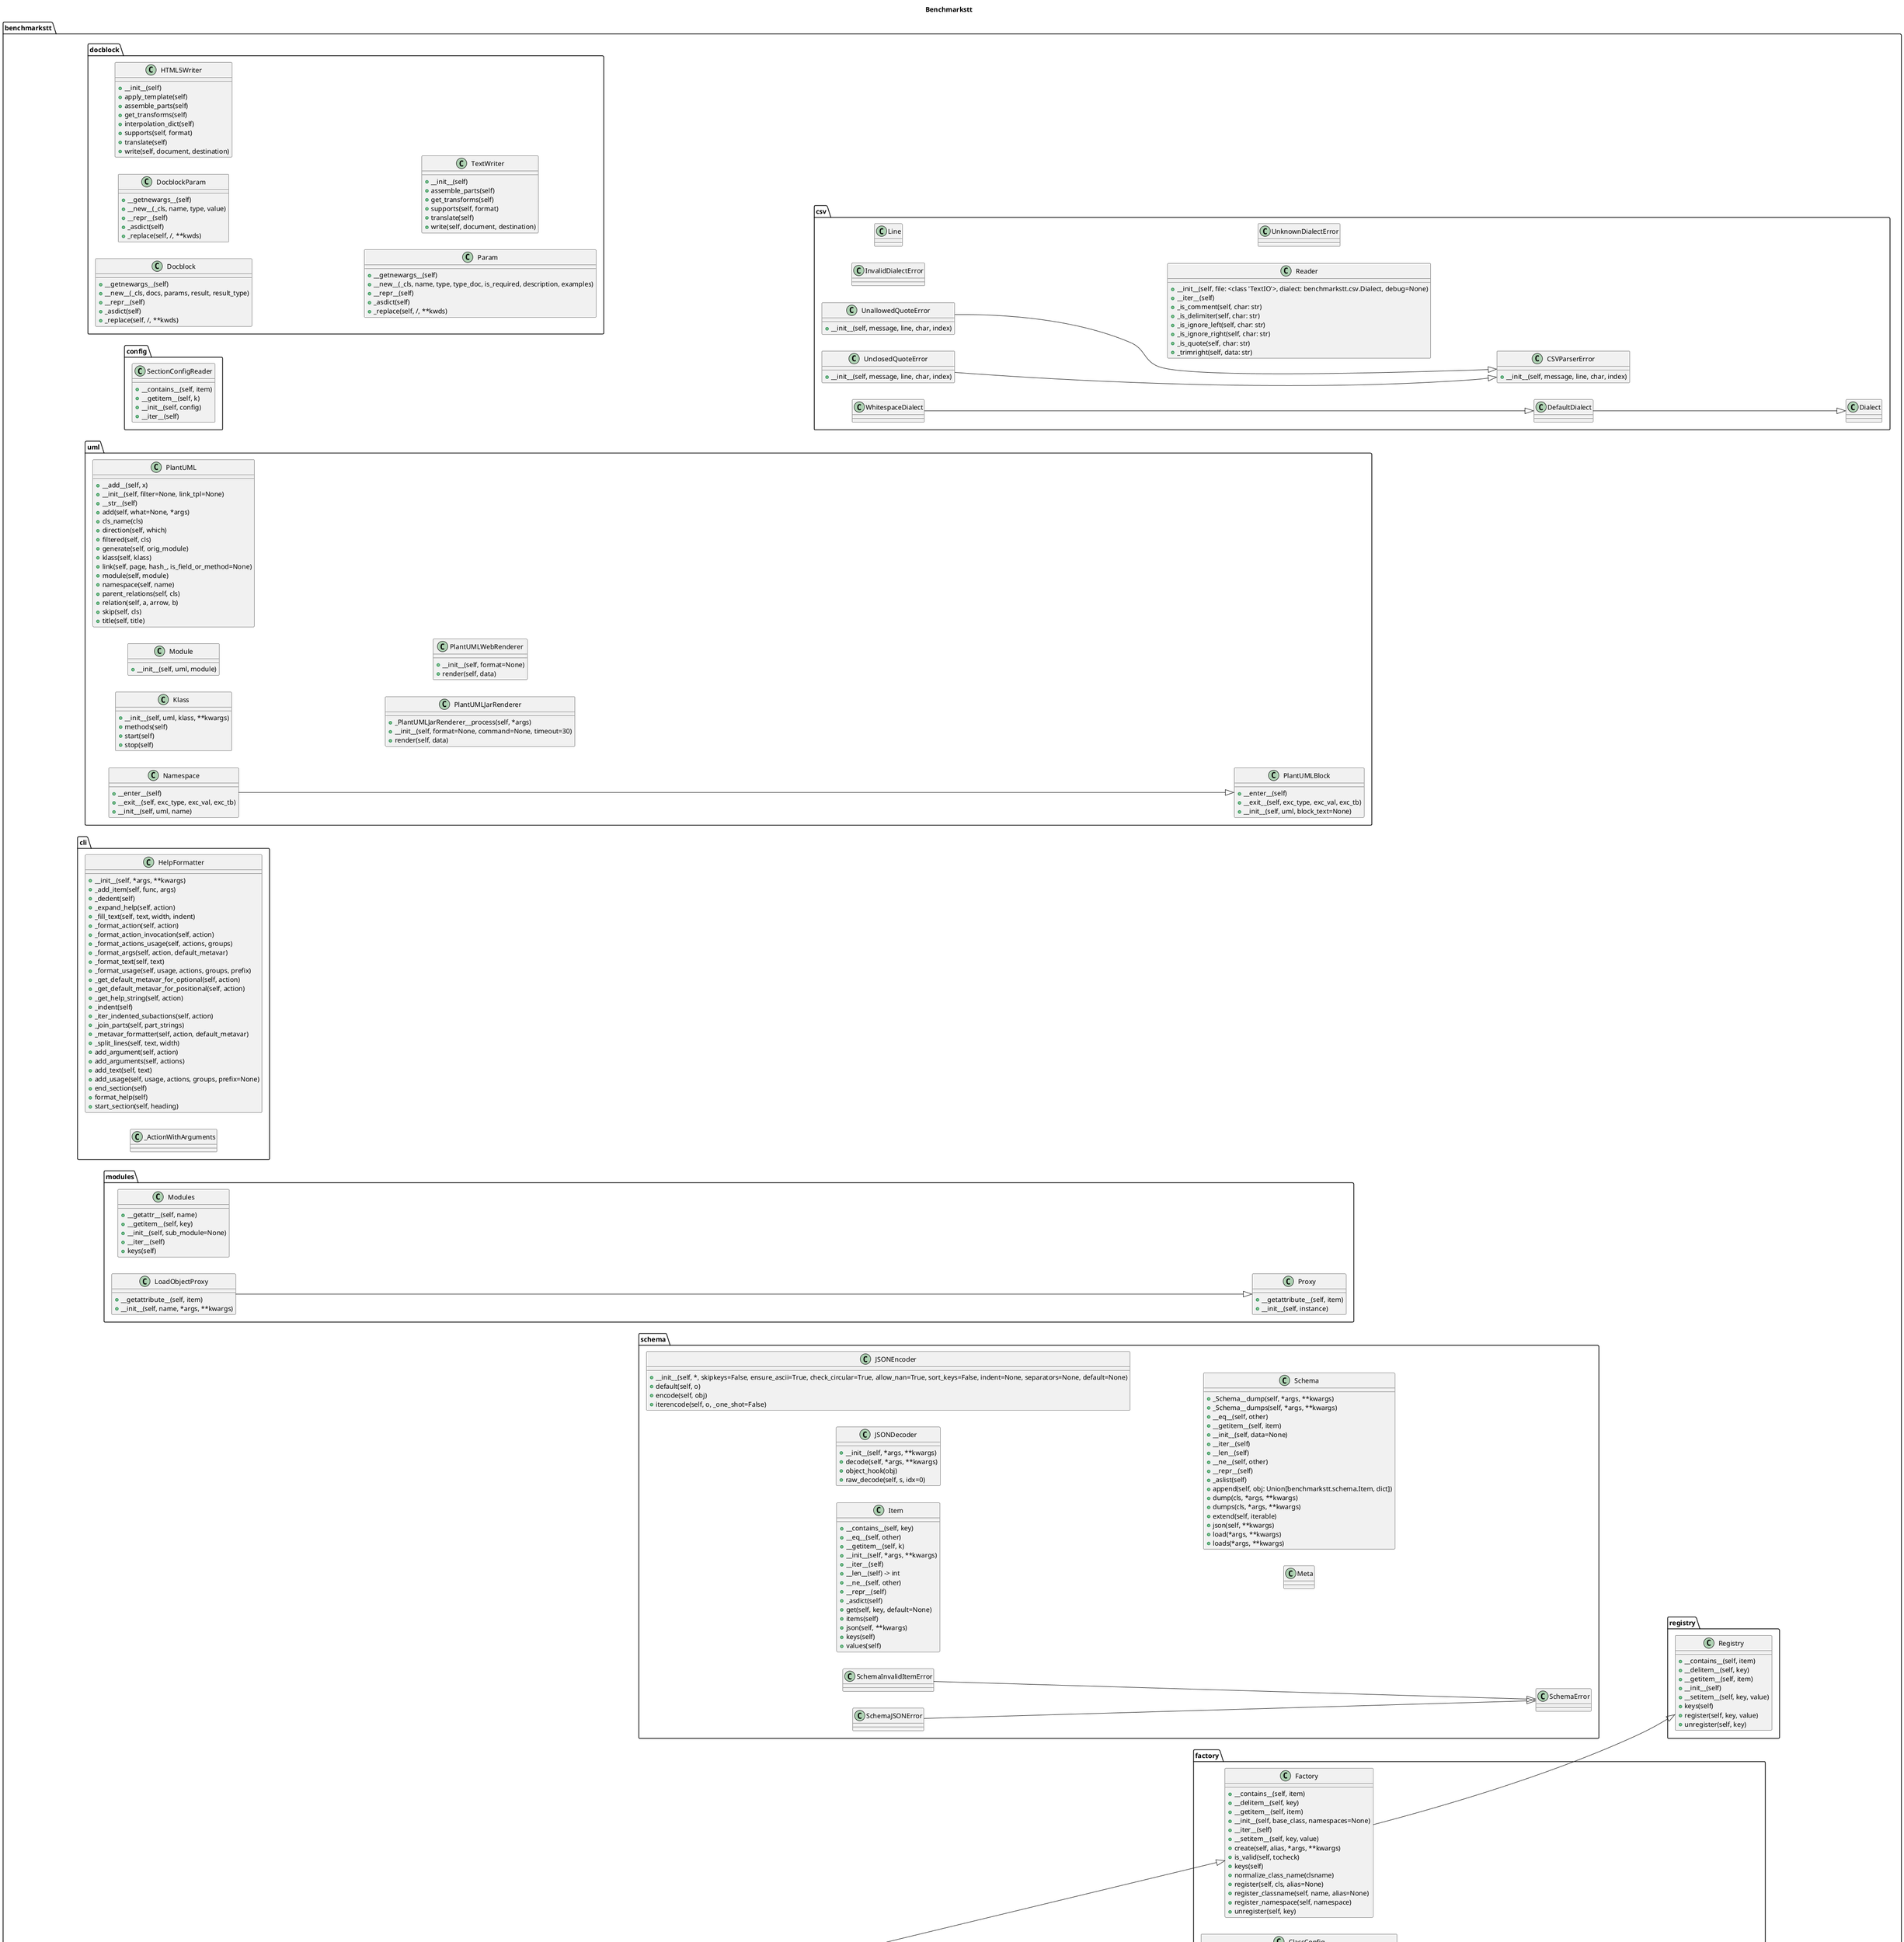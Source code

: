 @startuml
left to right direction
title Benchmarkstt


class benchmarkstt.docblock.Docblock [[https://benchmarkstt.readthedocs.io/en/latest/modules/benchmarkstt.docblock.html#benchmarkstt.docblock.Docblock]] {
	+__getnewargs__(self)
	+__new__(_cls, docs, params, result, result_type)
	+__repr__(self)
	+_asdict(self)
	+_replace(self, /, **kwds)
}

class benchmarkstt.docblock.DocblockParam [[https://benchmarkstt.readthedocs.io/en/latest/modules/benchmarkstt.docblock.html#benchmarkstt.docblock.DocblockParam]] {
	+__getnewargs__(self)
	+__new__(_cls, name, type, value)
	+__repr__(self)
	+_asdict(self)
	+_replace(self, /, **kwds)
}

class benchmarkstt.docblock.HTML5Writer [[https://benchmarkstt.readthedocs.io/en/latest/modules/benchmarkstt.docblock.html#benchmarkstt.docblock.HTML5Writer]] {
	+__init__(self)
	+apply_template(self)
	+assemble_parts(self)
	+get_transforms(self)
	+interpolation_dict(self)
	+supports(self, format)
	+translate(self)
	+write(self, document, destination)
}

class benchmarkstt.docblock.Param [[https://benchmarkstt.readthedocs.io/en/latest/modules/benchmarkstt.docblock.html#benchmarkstt.docblock.Param]] {
	+__getnewargs__(self)
	+__new__(_cls, name, type, type_doc, is_required, description, examples)
	+__repr__(self)
	+_asdict(self)
	+_replace(self, /, **kwds)
}

class benchmarkstt.docblock.TextWriter [[https://benchmarkstt.readthedocs.io/en/latest/modules/benchmarkstt.docblock.html#benchmarkstt.docblock.TextWriter]] {
	+__init__(self)
	+assemble_parts(self)
	+get_transforms(self)
	+supports(self, format)
	+translate(self)
	+write(self, document, destination)
}

class benchmarkstt.config.SectionConfigReader [[https://benchmarkstt.readthedocs.io/en/latest/modules/benchmarkstt.config.html#benchmarkstt.config.SectionConfigReader]] {
	+__contains__(self, item)
	+__getitem__(self, k)
	+__init__(self, config)
	+__iter__(self)
}

class benchmarkstt.registry.Registry [[https://benchmarkstt.readthedocs.io/en/latest/modules/benchmarkstt.registry.html#benchmarkstt.registry.Registry]] {
	+__contains__(self, item)
	+__delitem__(self, key)
	+__getitem__(self, item)
	+__init__(self)
	+__setitem__(self, key, value)
	+keys(self)
	+register(self, key, value)
	+unregister(self, key)
}

class benchmarkstt.uml.Klass [[https://benchmarkstt.readthedocs.io/en/latest/modules/benchmarkstt.uml.html#benchmarkstt.uml.Klass]] {
	+__init__(self, uml, klass, **kwargs)
	+methods(self)
	+start(self)
	+stop(self)
}

class benchmarkstt.uml.Module [[https://benchmarkstt.readthedocs.io/en/latest/modules/benchmarkstt.uml.html#benchmarkstt.uml.Module]] {
	+__init__(self, uml, module)
}

class benchmarkstt.uml.Namespace [[https://benchmarkstt.readthedocs.io/en/latest/modules/benchmarkstt.uml.html#benchmarkstt.uml.Namespace]] {
	+__enter__(self)
	+__exit__(self, exc_type, exc_val, exc_tb)
	+__init__(self, uml, name)
}

class benchmarkstt.uml.PlantUML [[https://benchmarkstt.readthedocs.io/en/latest/modules/benchmarkstt.uml.html#benchmarkstt.uml.PlantUML]] {
	+__add__(self, x)
	+__init__(self, filter=None, link_tpl=None)
	+__str__(self)
	+add(self, what=None, *args)
	+cls_name(cls)
	+direction(self, which)
	+filtered(self, cls)
	+generate(self, orig_module)
	+klass(self, klass)
	+link(self, page, hash_, is_field_or_method=None)
	+module(self, module)
	+namespace(self, name)
	+parent_relations(self, cls)
	+relation(self, a, arrow, b)
	+skip(self, cls)
	+title(self, title)
}

class benchmarkstt.uml.PlantUMLBlock [[https://benchmarkstt.readthedocs.io/en/latest/modules/benchmarkstt.uml.html#benchmarkstt.uml.PlantUMLBlock]] {
	+__enter__(self)
	+__exit__(self, exc_type, exc_val, exc_tb)
	+__init__(self, uml, block_text=None)
}

class benchmarkstt.uml.PlantUMLJarRenderer [[https://benchmarkstt.readthedocs.io/en/latest/modules/benchmarkstt.uml.html#benchmarkstt.uml.PlantUMLJarRenderer]] {
	+_PlantUMLJarRenderer__process(self, *args)
	+__init__(self, format=None, command=None, timeout=30)
	+render(self, data)
}

class benchmarkstt.uml.PlantUMLWebRenderer [[https://benchmarkstt.readthedocs.io/en/latest/modules/benchmarkstt.uml.html#benchmarkstt.uml.PlantUMLWebRenderer]] {
	+__init__(self, format=None)
	+render(self, data)
}

class benchmarkstt.factory.ClassConfig [[https://benchmarkstt.readthedocs.io/en/latest/modules/benchmarkstt.factory.html#benchmarkstt.factory.ClassConfig]] {
	+__getnewargs__(self)
	+__new__(_cls, name, cls, docs, optional_args, required_args)
	+__repr__(self)
	+_asdict(self)
	+_replace(self, /, **kwds)
}

class benchmarkstt.factory.Factory [[https://benchmarkstt.readthedocs.io/en/latest/modules/benchmarkstt.factory.html#benchmarkstt.factory.Factory]] {
	+__contains__(self, item)
	+__delitem__(self, key)
	+__getitem__(self, item)
	+__init__(self, base_class, namespaces=None)
	+__iter__(self)
	+__setitem__(self, key, value)
	+create(self, alias, *args, **kwargs)
	+is_valid(self, tocheck)
	+keys(self)
	+normalize_class_name(clsname)
	+register(self, cls, alias=None)
	+register_classname(self, name, alias=None)
	+register_namespace(self, namespace)
	+unregister(self, key)
}

class benchmarkstt.cli.HelpFormatter [[https://benchmarkstt.readthedocs.io/en/latest/modules/benchmarkstt.cli.html#benchmarkstt.cli.HelpFormatter]] {
	+__init__(self, *args, **kwargs)
	+_add_item(self, func, args)
	+_dedent(self)
	+_expand_help(self, action)
	+_fill_text(self, text, width, indent)
	+_format_action(self, action)
	+_format_action_invocation(self, action)
	+_format_actions_usage(self, actions, groups)
	+_format_args(self, action, default_metavar)
	+_format_text(self, text)
	+_format_usage(self, usage, actions, groups, prefix)
	+_get_default_metavar_for_optional(self, action)
	+_get_default_metavar_for_positional(self, action)
	+_get_help_string(self, action)
	+_indent(self)
	+_iter_indented_subactions(self, action)
	+_join_parts(self, part_strings)
	+_metavar_formatter(self, action, default_metavar)
	+_split_lines(self, text, width)
	+add_argument(self, action)
	+add_arguments(self, actions)
	+add_text(self, text)
	+add_usage(self, usage, actions, groups, prefix=None)
	+end_section(self)
	+format_help(self)
	+start_section(self, heading)
}

class benchmarkstt.modules.Modules [[https://benchmarkstt.readthedocs.io/en/latest/modules/benchmarkstt.modules.html#benchmarkstt.modules.Modules]] {
	+__getattr__(self, name)
	+__getitem__(self, key)
	+__init__(self, sub_module=None)
	+__iter__(self)
	+keys(self)
}

class benchmarkstt.cli._ActionWithArguments [[https://benchmarkstt.readthedocs.io/en/latest/modules/benchmarkstt.cli.html#benchmarkstt.cli._ActionWithArguments]] {
}

class benchmarkstt.csv.CSVParserError [[https://benchmarkstt.readthedocs.io/en/latest/modules/benchmarkstt.csv.html#benchmarkstt.csv.CSVParserError]] {
	+__init__(self, message, line, char, index)
}

class benchmarkstt.csv.DefaultDialect [[https://benchmarkstt.readthedocs.io/en/latest/modules/benchmarkstt.csv.html#benchmarkstt.csv.DefaultDialect]] {
}

class benchmarkstt.csv.Dialect [[https://benchmarkstt.readthedocs.io/en/latest/modules/benchmarkstt.csv.html#benchmarkstt.csv.Dialect]] {
}

class benchmarkstt.csv.InvalidDialectError [[https://benchmarkstt.readthedocs.io/en/latest/modules/benchmarkstt.csv.html#benchmarkstt.csv.InvalidDialectError]] {
}

class benchmarkstt.csv.Line [[https://benchmarkstt.readthedocs.io/en/latest/modules/benchmarkstt.csv.html#benchmarkstt.csv.Line]] {
}

class benchmarkstt.csv.Reader [[https://benchmarkstt.readthedocs.io/en/latest/modules/benchmarkstt.csv.html#benchmarkstt.csv.Reader]] {
	+__init__(self, file: <class 'TextIO'>, dialect: benchmarkstt.csv.Dialect, debug=None)
	+__iter__(self)
	+_is_comment(self, char: str)
	+_is_delimiter(self, char: str)
	+_is_ignore_left(self, char: str)
	+_is_ignore_right(self, char: str)
	+_is_quote(self, char: str)
	+_trimright(self, data: str)
}

class benchmarkstt.csv.UnallowedQuoteError [[https://benchmarkstt.readthedocs.io/en/latest/modules/benchmarkstt.csv.html#benchmarkstt.csv.UnallowedQuoteError]] {
	+__init__(self, message, line, char, index)
}

class benchmarkstt.csv.UnclosedQuoteError [[https://benchmarkstt.readthedocs.io/en/latest/modules/benchmarkstt.csv.html#benchmarkstt.csv.UnclosedQuoteError]] {
	+__init__(self, message, line, char, index)
}

class benchmarkstt.csv.UnknownDialectError [[https://benchmarkstt.readthedocs.io/en/latest/modules/benchmarkstt.csv.html#benchmarkstt.csv.UnknownDialectError]] {
}

class benchmarkstt.csv.WhitespaceDialect [[https://benchmarkstt.readthedocs.io/en/latest/modules/benchmarkstt.csv.html#benchmarkstt.csv.WhitespaceDialect]] {
}

class benchmarkstt.modules.LoadObjectProxy [[https://benchmarkstt.readthedocs.io/en/latest/modules/benchmarkstt.modules.html#benchmarkstt.modules.LoadObjectProxy]] {
	+__getattribute__(self, item)
	+__init__(self, name, *args, **kwargs)
}

class benchmarkstt.modules.Proxy [[https://benchmarkstt.readthedocs.io/en/latest/modules/benchmarkstt.modules.html#benchmarkstt.modules.Proxy]] {
	+__getattribute__(self, item)
	+__init__(self, instance)
}

class benchmarkstt.schema.Item [[https://benchmarkstt.readthedocs.io/en/latest/modules/benchmarkstt.schema.html#benchmarkstt.schema.Item]] {
	+__contains__(self, key)
	+__eq__(self, other)
	+__getitem__(self, k)
	+__init__(self, *args, **kwargs)
	+__iter__(self)
	+__len__(self) -> int
	+__ne__(self, other)
	+__repr__(self)
	+_asdict(self)
	+get(self, key, default=None)
	+items(self)
	+json(self, **kwargs)
	+keys(self)
	+values(self)
}

class benchmarkstt.schema.JSONDecoder [[https://benchmarkstt.readthedocs.io/en/latest/modules/benchmarkstt.schema.html#benchmarkstt.schema.JSONDecoder]] {
	+__init__(self, *args, **kwargs)
	+decode(self, *args, **kwargs)
	+object_hook(obj)
	+raw_decode(self, s, idx=0)
}

class benchmarkstt.schema.JSONEncoder [[https://benchmarkstt.readthedocs.io/en/latest/modules/benchmarkstt.schema.html#benchmarkstt.schema.JSONEncoder]] {
	+__init__(self, *, skipkeys=False, ensure_ascii=True, check_circular=True, allow_nan=True, sort_keys=False, indent=None, separators=None, default=None)
	+default(self, o)
	+encode(self, obj)
	+iterencode(self, o, _one_shot=False)
}

class benchmarkstt.schema.Meta [[https://benchmarkstt.readthedocs.io/en/latest/modules/benchmarkstt.schema.html#benchmarkstt.schema.Meta]] {
}

class benchmarkstt.schema.Schema [[https://benchmarkstt.readthedocs.io/en/latest/modules/benchmarkstt.schema.html#benchmarkstt.schema.Schema]] {
	+_Schema__dump(self, *args, **kwargs)
	+_Schema__dumps(self, *args, **kwargs)
	+__eq__(self, other)
	+__getitem__(self, item)
	+__init__(self, data=None)
	+__iter__(self)
	+__len__(self)
	+__ne__(self, other)
	+__repr__(self)
	+_aslist(self)
	+append(self, obj: Union[benchmarkstt.schema.Item, dict])
	+dump(cls, *args, **kwargs)
	+dumps(cls, *args, **kwargs)
	+extend(self, iterable)
	+json(self, **kwargs)
	+load(*args, **kwargs)
	+loads(*args, **kwargs)
}

class benchmarkstt.schema.SchemaError [[https://benchmarkstt.readthedocs.io/en/latest/modules/benchmarkstt.schema.html#benchmarkstt.schema.SchemaError]] {
}

class benchmarkstt.schema.SchemaInvalidItemError [[https://benchmarkstt.readthedocs.io/en/latest/modules/benchmarkstt.schema.html#benchmarkstt.schema.SchemaInvalidItemError]] {
}

class benchmarkstt.schema.SchemaJSONError [[https://benchmarkstt.readthedocs.io/en/latest/modules/benchmarkstt.schema.html#benchmarkstt.schema.SchemaJSONError]] {
}

class benchmarkstt.normalization.core.Config [[https://benchmarkstt.readthedocs.io/en/latest/modules/benchmarkstt.normalization.core.html#benchmarkstt.normalization.core.Config]] {
	+__init__(self, file, section=None, encoding=None)
	+__repr__(self)
	+_normalize(self, text: str) -> str
	+normalize(cls, text)
}

class benchmarkstt.normalization.logger.LogCapturer [[https://benchmarkstt.readthedocs.io/en/latest/modules/benchmarkstt.normalization.logger.html#benchmarkstt.normalization.logger.LogCapturer]] {
	+__enter__(self)
	+__exit__(self, exc_type, exc_val, exc_tb)
	+__init__(self, *args, **kwargs)
}

class benchmarkstt.input.core.PlainText [[https://benchmarkstt.readthedocs.io/en/latest/modules/benchmarkstt.input.core.html#benchmarkstt.input.core.PlainText]] {
	+__init__(self, text, segmenter=None, normalizer=None)
	+__iter__(self)
}

class benchmarkstt.normalization.logger.Logger [[https://benchmarkstt.readthedocs.io/en/latest/modules/benchmarkstt.normalization.logger.html#benchmarkstt.normalization.logger.Logger]] {
}

class benchmarkstt.metrics.Base [[https://benchmarkstt.readthedocs.io/en/latest/modules/benchmarkstt.metrics.html#benchmarkstt.metrics.Base]] {
	+compare(self, ref: benchmarkstt.schema.Schema, hyp: benchmarkstt.schema.Schema)
}

class benchmarkstt.metrics.core.DiffCounts [[https://benchmarkstt.readthedocs.io/en/latest/modules/benchmarkstt.metrics.core.html#benchmarkstt.metrics.core.DiffCounts]] {
	+__init__(self, differ_class=None)
	+compare(self, ref: benchmarkstt.schema.Schema, hyp: benchmarkstt.schema.Schema)
}

class benchmarkstt.metrics.core.OpcodeCounts [[https://benchmarkstt.readthedocs.io/en/latest/modules/benchmarkstt.metrics.core.html#benchmarkstt.metrics.core.OpcodeCounts]] {
	+__getnewargs__(self)
	+__new__(_cls, equal, replace, insert, delete)
	+__repr__(self)
	+_asdict(self)
	+_replace(self, /, **kwds)
}

class benchmarkstt.diff.core.RatcliffObershelp [[https://benchmarkstt.readthedocs.io/en/latest/modules/benchmarkstt.diff.core.html#benchmarkstt.diff.core.RatcliffObershelp]] {
	+_SequenceMatcher__chain_b(self)
	+__init__(self, a, b, *args, **kwargs)
	+find_longest_match(self, alo, ahi, blo, bhi)
	+get_grouped_opcodes(self, n=3)
	+get_matching_blocks(self)
	+get_opcodes(self)
	+quick_ratio(self)
	+ratio(self)
	+real_quick_ratio(self)
	+set_seq1(self, a)
	+set_seq2(self, b)
	+set_seqs(self, a, b)
}

class benchmarkstt.metrics.core.WER [[https://benchmarkstt.readthedocs.io/en/latest/modules/benchmarkstt.metrics.core.html#benchmarkstt.metrics.core.WER]] {
	+__init__(self, mode=None, differ_class=None)
	+compare(self, ref: benchmarkstt.schema.Schema, hyp: benchmarkstt.schema.Schema)
}

class benchmarkstt.metrics.core.WordDiffs [[https://benchmarkstt.readthedocs.io/en/latest/modules/benchmarkstt.metrics.core.html#benchmarkstt.metrics.core.WordDiffs]] {
	+__init__(self, dialect=None, differ_class=None)
	+compare(self, ref: benchmarkstt.schema.Schema, hyp: benchmarkstt.schema.Schema)
}

class benchmarkstt.normalization.logger.DiffLoggingFormatter [[https://benchmarkstt.readthedocs.io/en/latest/modules/benchmarkstt.normalization.logger.html#benchmarkstt.normalization.logger.DiffLoggingFormatter]] {
	+__init__(self, dialect=None, diff_formatter_dialect=None, title=None, *args, **kwargs)
	+format(self, record)
	+formatException(self, ei)
	+formatMessage(self, record)
	+formatStack(self, stack_info)
	+formatTime(self, record, datefmt=None)
	+usesTime(self)
}

class benchmarkstt.normalization.NormalizationComposite [[https://benchmarkstt.readthedocs.io/en/latest/modules/benchmarkstt.normalization.html#benchmarkstt.normalization.NormalizationComposite]] {
	+__init__(self, title=None)
	+__repr__(self)
	+_normalize(self, text: str) -> str
	+add(self, normalizer)
	+normalize(cls, text)
}

class benchmarkstt.normalization.Base [[https://benchmarkstt.readthedocs.io/en/latest/modules/benchmarkstt.normalization.html#benchmarkstt.normalization.Base]] {
	+__repr__(self)
	+_normalize(self, text: str) -> str
	+normalize(cls, text)
}

class benchmarkstt.normalization.BaseWithFileSupport [[https://benchmarkstt.readthedocs.io/en/latest/modules/benchmarkstt.normalization.html#benchmarkstt.normalization.BaseWithFileSupport]] {
	+__repr__(self)
	+_normalize(self, text: str) -> str
	+normalize(cls, text)
}

class benchmarkstt.normalization.File [[https://benchmarkstt.readthedocs.io/en/latest/modules/benchmarkstt.normalization.html#benchmarkstt.normalization.File]] {
	+__init__(self, normalizer, file, encoding=None, path=None)
	+__repr__(self)
	+_normalize(self, text: str) -> str
	+normalize(cls, text)
}

class benchmarkstt.normalization.FileFactory [[https://benchmarkstt.readthedocs.io/en/latest/modules/benchmarkstt.normalization.html#benchmarkstt.normalization.FileFactory]] {
	+__contains__(self, item)
	+__delitem__(self, key)
	+__getitem__(self, item)
	+__init__(self, base_class, namespaces=None)
	+__iter__(self)
	+__setitem__(self, key, value)
	+create(self, name, file=None, encoding=None, path=None)
	+is_valid(self, tocheck)
	+keys(self)
	+normalize_class_name(clsname)
	+register(self, cls, alias=None)
	+register_classname(self, name, alias=None)
	+register_namespace(self, namespace)
	+unregister(self, key)
}

class benchmarkstt.normalization.core.ConfigSectionNotFoundError [[https://benchmarkstt.readthedocs.io/en/latest/modules/benchmarkstt.normalization.core.html#benchmarkstt.normalization.core.ConfigSectionNotFoundError]] {
}

class benchmarkstt.normalization.core.Lowercase [[https://benchmarkstt.readthedocs.io/en/latest/modules/benchmarkstt.normalization.core.html#benchmarkstt.normalization.core.Lowercase]] {
	+__repr__(self)
	+_normalize(self, text: str) -> str
	+normalize(cls, text)
}

class benchmarkstt.normalization.core.Regex [[https://benchmarkstt.readthedocs.io/en/latest/modules/benchmarkstt.normalization.core.html#benchmarkstt.normalization.core.Regex]] {
	+__init__(self, search: str, replace: str)
	+__repr__(self)
	+_normalize(self, text: str) -> str
	+normalize(cls, text)
}

class benchmarkstt.normalization.core.Replace [[https://benchmarkstt.readthedocs.io/en/latest/modules/benchmarkstt.normalization.core.html#benchmarkstt.normalization.core.Replace]] {
	+__init__(self, search: str, replace: str)
	+__repr__(self)
	+_normalize(self, text: str) -> str
	+normalize(cls, text)
}

class benchmarkstt.normalization.core.ReplaceWords [[https://benchmarkstt.readthedocs.io/en/latest/modules/benchmarkstt.normalization.core.html#benchmarkstt.normalization.core.ReplaceWords]] {
	+__init__(self, search: str, replace: str)
	+__repr__(self)
	+_normalize(self, text: str) -> str
	+_replacement_callback(self, matches)
	+normalize(cls, text)
}

class benchmarkstt.normalization.core.Unidecode [[https://benchmarkstt.readthedocs.io/en/latest/modules/benchmarkstt.normalization.core.html#benchmarkstt.normalization.core.Unidecode]] {
	+__repr__(self)
	+_normalize(self, text: str) -> str
	+normalize(cls, text)
}

class benchmarkstt.input.Base [[https://benchmarkstt.readthedocs.io/en/latest/modules/benchmarkstt.input.html#benchmarkstt.input.Base]] {
	+__iter__(self)
}

class benchmarkstt.input.core.File [[https://benchmarkstt.readthedocs.io/en/latest/modules/benchmarkstt.input.core.html#benchmarkstt.input.core.File]] {
	+__init__(self, file, input_type=None, normalizer=None)
	+__iter__(self)
}

class benchmarkstt.segmentation.Base [[https://benchmarkstt.readthedocs.io/en/latest/modules/benchmarkstt.segmentation.html#benchmarkstt.segmentation.Base]] {
	+__iter__(self)
}

class benchmarkstt.segmentation.core.Simple [[https://benchmarkstt.readthedocs.io/en/latest/modules/benchmarkstt.segmentation.core.html#benchmarkstt.segmentation.core.Simple]] {
	+__init__(self, text: str, pattern='[\\n\\t\\s]+', normalizer=None)
	+__iter__(self)
}

class benchmarkstt.output.Base [[https://benchmarkstt.readthedocs.io/en/latest/modules/benchmarkstt.output.html#benchmarkstt.output.Base]] {
	+__enter__(self)
	+__exit__(self, exc_type, exc_val, exc_tb)
	+result(self, title, result)
}

class benchmarkstt.output.core.Json [[https://benchmarkstt.readthedocs.io/en/latest/modules/benchmarkstt.output.core.html#benchmarkstt.output.core.Json]] {
	+__enter__(self)
	+__exit__(self, exc_type, exc_val, exc_tb)
	+__init__(self)
	+result(self, title, result)
}

class benchmarkstt.output.core.MarkDown [[https://benchmarkstt.readthedocs.io/en/latest/modules/benchmarkstt.output.core.html#benchmarkstt.output.core.MarkDown]] {
	+__enter__(self)
	+__exit__(self, exc_type, exc_val, exc_tb)
	+print(self, result)
	+result(self, title, result)
}

class benchmarkstt.output.core.ReStructuredText [[https://benchmarkstt.readthedocs.io/en/latest/modules/benchmarkstt.output.core.html#benchmarkstt.output.core.ReStructuredText]] {
	+__enter__(self)
	+__exit__(self, exc_type, exc_val, exc_tb)
	+print(self, result)
	+result(self, title, result)
}

class benchmarkstt.output.core.SimpleTextBase [[https://benchmarkstt.readthedocs.io/en/latest/modules/benchmarkstt.output.core.html#benchmarkstt.output.core.SimpleTextBase]] {
	+__enter__(self)
	+__exit__(self, exc_type, exc_val, exc_tb)
	+print(self, result)
	+result(self, title, result)
}

class benchmarkstt.diff.formatter.CLIDiffDialect [[https://benchmarkstt.readthedocs.io/en/latest/modules/benchmarkstt.diff.formatter.html#benchmarkstt.diff.formatter.CLIDiffDialect]] {
	+__enter__(self)
	+__exit__(self, exc_type, exc_val, exc_tb)
	+__init__(self, show_color_key=None)
	+output(self)
	+preprocessor(txt)
}

class benchmarkstt.diff.formatter.Dialect [[https://benchmarkstt.readthedocs.io/en/latest/modules/benchmarkstt.diff.formatter.html#benchmarkstt.diff.formatter.Dialect]] {
	+__enter__(self)
	+__exit__(self, exc_type, exc_val, exc_tb)
	+__init__(self)
	+output(self)
}

class benchmarkstt.diff.formatter.DiffFormatter [[https://benchmarkstt.readthedocs.io/en/latest/modules/benchmarkstt.diff.formatter.html#benchmarkstt.diff.formatter.DiffFormatter]] {
	+__init__(self, dialect=None, *args, **kwargs)
	+diff(self, a, b, opcodes=None, preprocessor=None)
}

class benchmarkstt.diff.formatter.HTMLDiffDialect [[https://benchmarkstt.readthedocs.io/en/latest/modules/benchmarkstt.diff.formatter.html#benchmarkstt.diff.formatter.HTMLDiffDialect]] {
	+__enter__(self)
	+__exit__(self, exc_type, exc_val, exc_tb)
	+__init__(self)
	+output(self)
	+preprocessor(txt)
}

class benchmarkstt.diff.formatter.JSONDiffDialect [[https://benchmarkstt.readthedocs.io/en/latest/modules/benchmarkstt.diff.formatter.html#benchmarkstt.diff.formatter.JSONDiffDialect]] {
	+__enter__(self)
	+__exit__(self, exc_type, exc_val, exc_tb)
	+__init__(self)
	+_format(self, kind, txt, txt2=None)
	+delete_format(self, txt)
	+equal_format(self, txt)
	+insert_format(self, txt)
	+output(self)
	+preprocessor(txt)
	+replace_format(self, a, b)
}

class benchmarkstt.diff.formatter.ListDialect [[https://benchmarkstt.readthedocs.io/en/latest/modules/benchmarkstt.diff.formatter.html#benchmarkstt.diff.formatter.ListDialect]] {
	+__enter__(self)
	+__exit__(self, exc_type, exc_val, exc_tb)
	+__init__(self)
	+_format(self, kind, txt, txt2=None)
	+delete_format(self, txt)
	+equal_format(self, txt)
	+insert_format(self, txt)
	+output(self)
	+preprocessor(txt)
	+replace_format(self, a, b)
}

class benchmarkstt.diff.formatter.RestructuredTextDialect [[https://benchmarkstt.readthedocs.io/en/latest/modules/benchmarkstt.diff.formatter.html#benchmarkstt.diff.formatter.RestructuredTextDialect]] {
	+__enter__(self)
	+__exit__(self, exc_type, exc_val, exc_tb)
	+__init__(self, show_color_key=None)
	+output(self)
	+preprocessor(txt)
}

class benchmarkstt.diff.formatter.UTF8Dialect [[https://benchmarkstt.readthedocs.io/en/latest/modules/benchmarkstt.diff.formatter.html#benchmarkstt.diff.formatter.UTF8Dialect]] {
	+__enter__(self)
	+__exit__(self, exc_type, exc_val, exc_tb)
	+__init__(self)
	+delete_format(self, txt)
	+insert_format(self, txt)
	+output(self)
	+preprocessor(txt)
}

class benchmarkstt.diff.Base [[https://benchmarkstt.readthedocs.io/en/latest/modules/benchmarkstt.diff.html#benchmarkstt.diff.Base]] {
	+__init__(self, a='', b='')
	+get_opcodes(self)
}

class benchmarkstt.api.jsonrpc.DefaultMethods [[https://benchmarkstt.readthedocs.io/en/latest/modules/benchmarkstt.api.jsonrpc.html#benchmarkstt.api.jsonrpc.DefaultMethods]] {
	+help(methods)
	+version()
}

class benchmarkstt.api.jsonrpc.MagicMethods [[https://benchmarkstt.readthedocs.io/en/latest/modules/benchmarkstt.api.jsonrpc.html#benchmarkstt.api.jsonrpc.MagicMethods]] {
	+__init__(self)
	+is_safe_path(path)
	+load(self, name, module)
	+register(self, name, callback)
	+serve(self, config, callback)
}

class benchmarkstt.api.jsonrpc.SecurityError [[https://benchmarkstt.readthedocs.io/en/latest/modules/benchmarkstt.api.jsonrpc.html#benchmarkstt.api.jsonrpc.SecurityError]] {
}

benchmarkstt.uml.Namespace ----|> benchmarkstt.uml.PlantUMLBlock
benchmarkstt.factory.ClassConfig ----|> benchmarkstt.factory.ClassConfigTuple
benchmarkstt.factory.Factory ----|> benchmarkstt.registry.Registry
benchmarkstt.csv.DefaultDialect ----|> benchmarkstt.csv.Dialect
benchmarkstt.csv.UnallowedQuoteError ----|> benchmarkstt.csv.CSVParserError
benchmarkstt.csv.UnclosedQuoteError ----|> benchmarkstt.csv.CSVParserError
benchmarkstt.csv.WhitespaceDialect ----|> benchmarkstt.csv.DefaultDialect
benchmarkstt.modules.LoadObjectProxy ----|> benchmarkstt.modules.Proxy
benchmarkstt.schema.SchemaInvalidItemError ----|> benchmarkstt.schema.SchemaError
benchmarkstt.schema.SchemaJSONError ----|> benchmarkstt.schema.SchemaError
benchmarkstt.normalization.core.Config ----|> benchmarkstt.normalization.Base
benchmarkstt.input.core.PlainText ----|> benchmarkstt.input.Base
benchmarkstt.metrics.core.DiffCounts ----|> benchmarkstt.metrics.Base
benchmarkstt.diff.core.RatcliffObershelp ----|> benchmarkstt.diff.Base
benchmarkstt.metrics.core.WER ----|> benchmarkstt.metrics.Base
benchmarkstt.metrics.core.WordDiffs ----|> benchmarkstt.metrics.Base
benchmarkstt.normalization.NormalizationComposite ----|> benchmarkstt.normalization.Base
benchmarkstt.normalization.BaseWithFileSupport ----|> benchmarkstt.normalization.Base
benchmarkstt.normalization.File ----|> benchmarkstt.normalization.Base
benchmarkstt.normalization.FileFactory ----|> benchmarkstt.factory.Factory
benchmarkstt.normalization.core.Lowercase ----|> benchmarkstt.normalization.Base
benchmarkstt.normalization.core.Regex ----|> benchmarkstt.normalization.BaseWithFileSupport
benchmarkstt.normalization.core.Replace ----|> benchmarkstt.normalization.BaseWithFileSupport
benchmarkstt.normalization.core.ReplaceWords ----|> benchmarkstt.normalization.BaseWithFileSupport
benchmarkstt.normalization.core.Unidecode ----|> benchmarkstt.normalization.Base
benchmarkstt.input.core.File ----|> benchmarkstt.input.Base
benchmarkstt.segmentation.core.Simple ----|> benchmarkstt.segmentation.Base
benchmarkstt.output.core.Json ----|> benchmarkstt.output.Base
benchmarkstt.output.core.MarkDown ----|> benchmarkstt.output.core.SimpleTextBase
benchmarkstt.output.core.ReStructuredText ----|> benchmarkstt.output.core.SimpleTextBase
benchmarkstt.output.core.SimpleTextBase ----|> benchmarkstt.output.Base
benchmarkstt.diff.formatter.CLIDiffDialect ----|> benchmarkstt.diff.formatter.Dialect
benchmarkstt.diff.formatter.HTMLDiffDialect ----|> benchmarkstt.diff.formatter.Dialect
benchmarkstt.diff.formatter.JSONDiffDialect ----|> benchmarkstt.diff.formatter.ListDialect
benchmarkstt.diff.formatter.ListDialect ----|> benchmarkstt.diff.formatter.Dialect
benchmarkstt.diff.formatter.RestructuredTextDialect ----|> benchmarkstt.diff.formatter.CLIDiffDialect
benchmarkstt.diff.formatter.UTF8Dialect ----|> benchmarkstt.diff.formatter.Dialect
@enduml